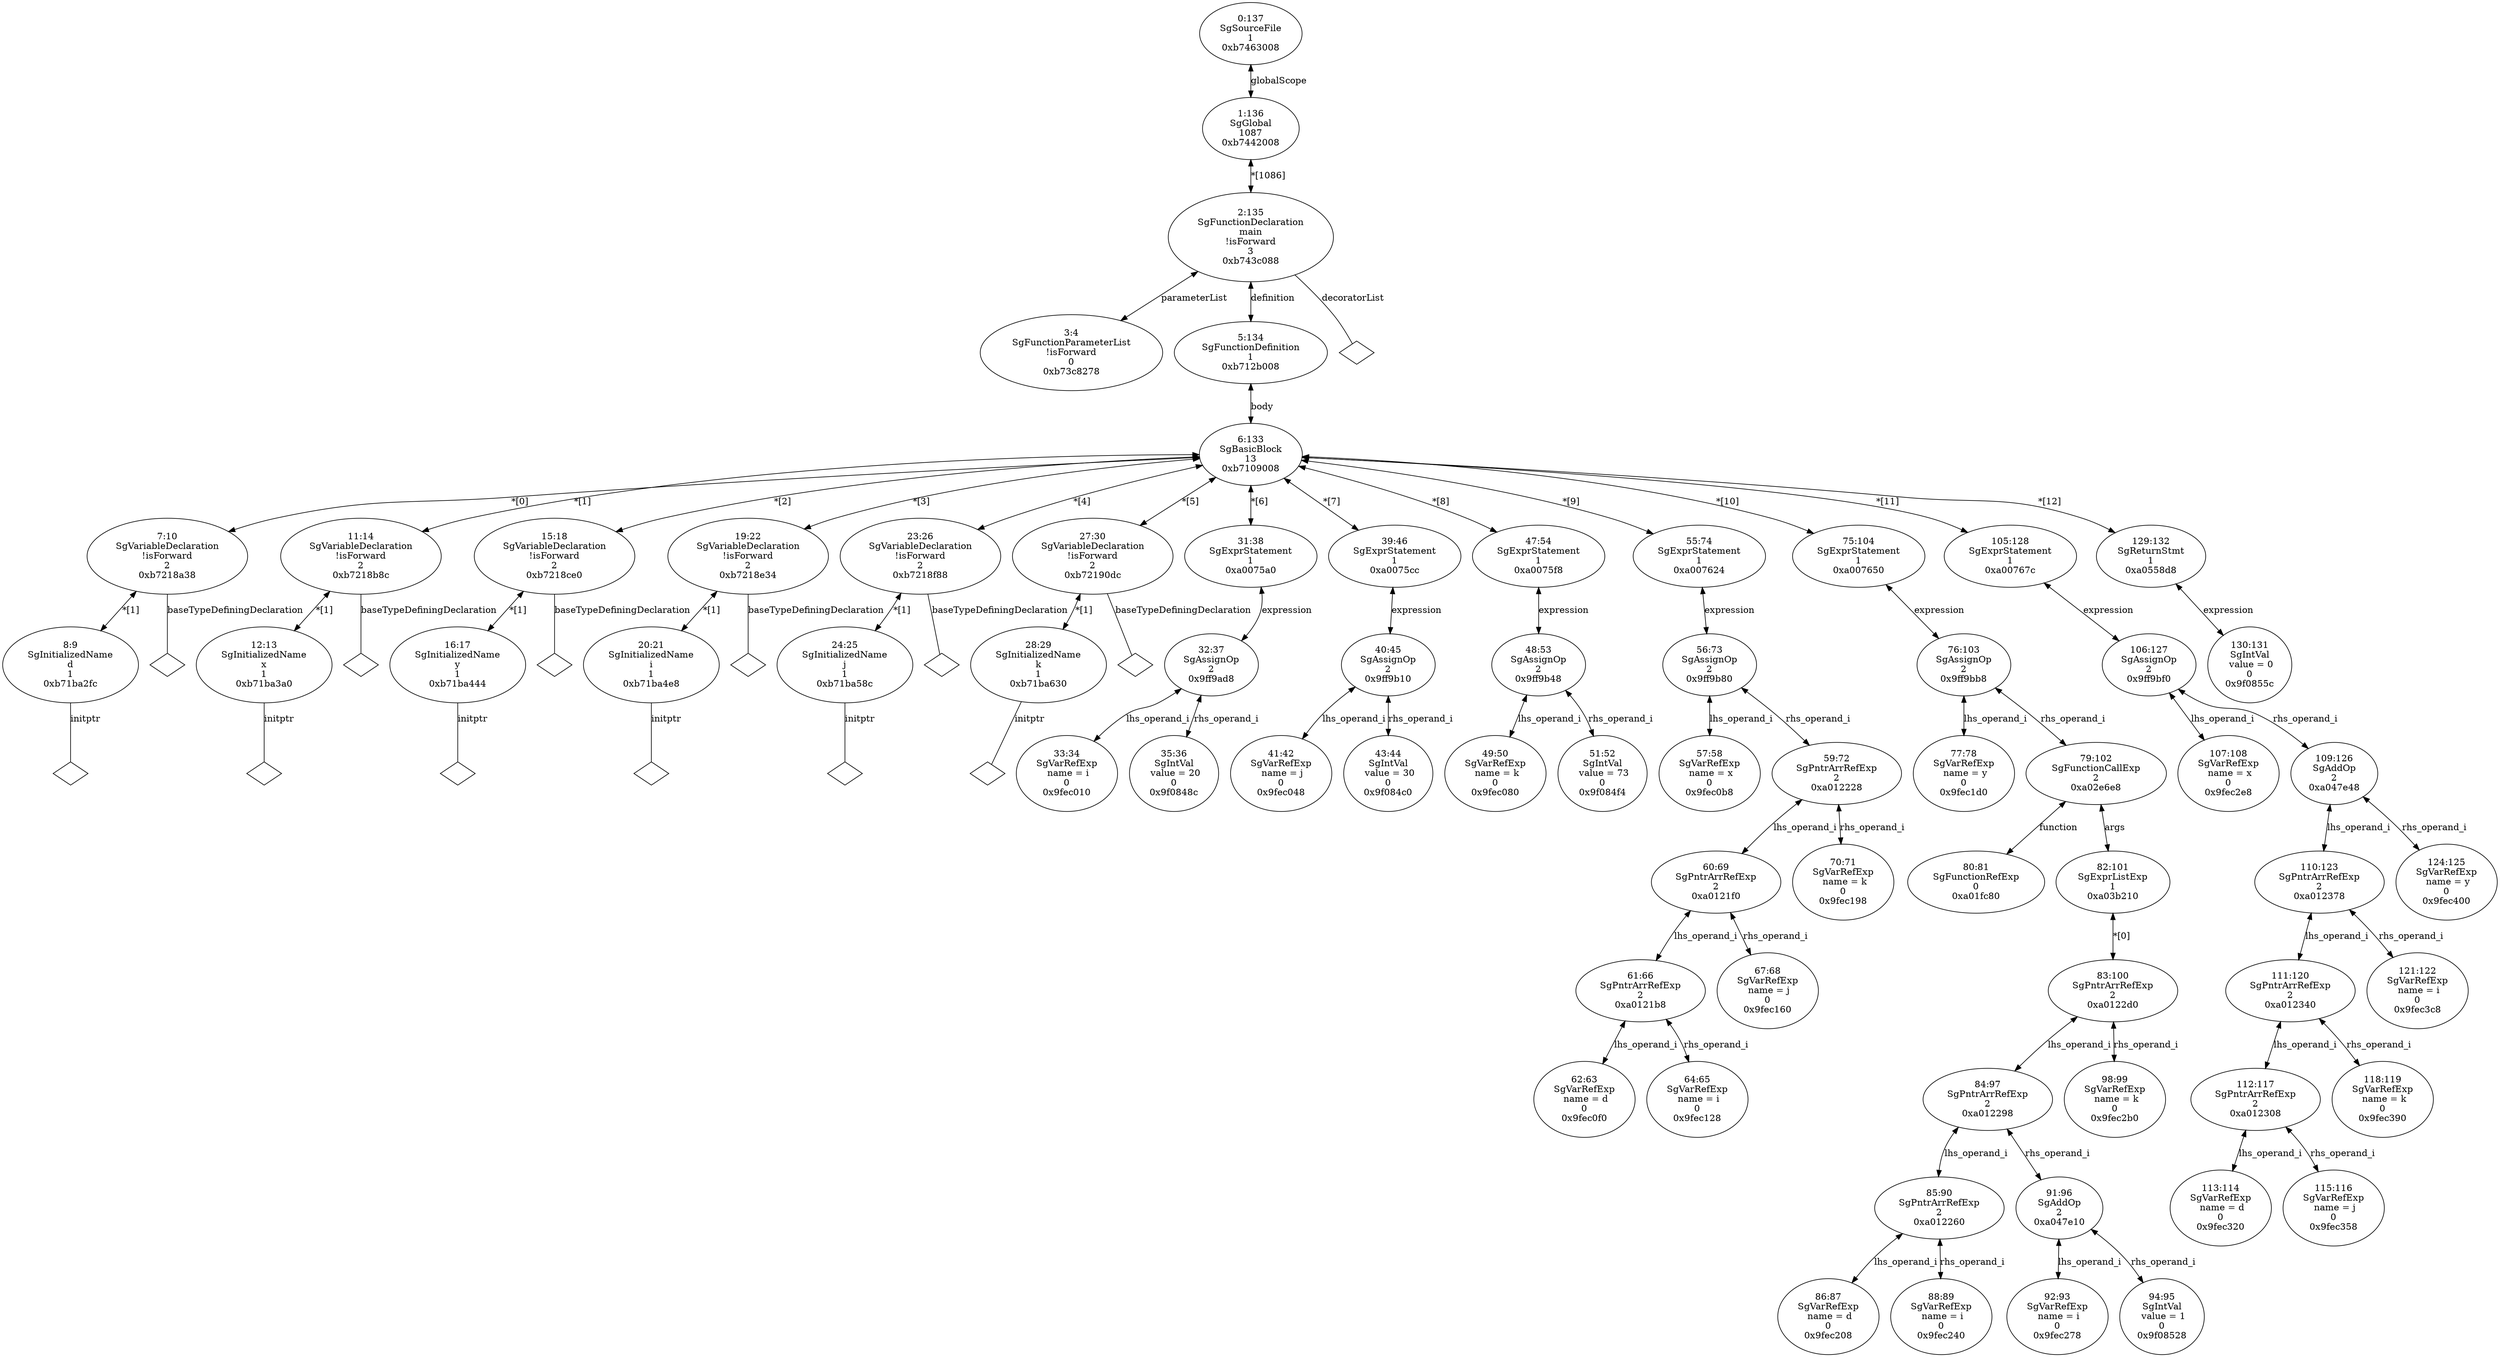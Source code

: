 digraph "G./array-access-3d.c.dot" {
"0xb73c8278"[label="3:4\nSgFunctionParameterList\n!isForward\n0\n0xb73c8278\n" ];
"0xb71ba2fc"[label="8:9\nSgInitializedName\nd\n1\n0xb71ba2fc\n" ];
"0xb71ba2fc" -> "0xb71ba2fc__initptr__null"[label="initptr" dir=none ];
"0xb71ba2fc__initptr__null"[label="" shape=diamond ];
"0xb7218a38"[label="7:10\nSgVariableDeclaration\n!isForward\n2\n0xb7218a38\n" ];
"0xb7218a38" -> "0xb7218a38__baseTypeDefiningDeclaration__null"[label="baseTypeDefiningDeclaration" dir=none ];
"0xb7218a38__baseTypeDefiningDeclaration__null"[label="" shape=diamond ];
"0xb7218a38" -> "0xb71ba2fc"[label="*[1]" dir=both ];
"0xb71ba3a0"[label="12:13\nSgInitializedName\nx\n1\n0xb71ba3a0\n" ];
"0xb71ba3a0" -> "0xb71ba3a0__initptr__null"[label="initptr" dir=none ];
"0xb71ba3a0__initptr__null"[label="" shape=diamond ];
"0xb7218b8c"[label="11:14\nSgVariableDeclaration\n!isForward\n2\n0xb7218b8c\n" ];
"0xb7218b8c" -> "0xb7218b8c__baseTypeDefiningDeclaration__null"[label="baseTypeDefiningDeclaration" dir=none ];
"0xb7218b8c__baseTypeDefiningDeclaration__null"[label="" shape=diamond ];
"0xb7218b8c" -> "0xb71ba3a0"[label="*[1]" dir=both ];
"0xb71ba444"[label="16:17\nSgInitializedName\ny\n1\n0xb71ba444\n" ];
"0xb71ba444" -> "0xb71ba444__initptr__null"[label="initptr" dir=none ];
"0xb71ba444__initptr__null"[label="" shape=diamond ];
"0xb7218ce0"[label="15:18\nSgVariableDeclaration\n!isForward\n2\n0xb7218ce0\n" ];
"0xb7218ce0" -> "0xb7218ce0__baseTypeDefiningDeclaration__null"[label="baseTypeDefiningDeclaration" dir=none ];
"0xb7218ce0__baseTypeDefiningDeclaration__null"[label="" shape=diamond ];
"0xb7218ce0" -> "0xb71ba444"[label="*[1]" dir=both ];
"0xb71ba4e8"[label="20:21\nSgInitializedName\ni\n1\n0xb71ba4e8\n" ];
"0xb71ba4e8" -> "0xb71ba4e8__initptr__null"[label="initptr" dir=none ];
"0xb71ba4e8__initptr__null"[label="" shape=diamond ];
"0xb7218e34"[label="19:22\nSgVariableDeclaration\n!isForward\n2\n0xb7218e34\n" ];
"0xb7218e34" -> "0xb7218e34__baseTypeDefiningDeclaration__null"[label="baseTypeDefiningDeclaration" dir=none ];
"0xb7218e34__baseTypeDefiningDeclaration__null"[label="" shape=diamond ];
"0xb7218e34" -> "0xb71ba4e8"[label="*[1]" dir=both ];
"0xb71ba58c"[label="24:25\nSgInitializedName\nj\n1\n0xb71ba58c\n" ];
"0xb71ba58c" -> "0xb71ba58c__initptr__null"[label="initptr" dir=none ];
"0xb71ba58c__initptr__null"[label="" shape=diamond ];
"0xb7218f88"[label="23:26\nSgVariableDeclaration\n!isForward\n2\n0xb7218f88\n" ];
"0xb7218f88" -> "0xb7218f88__baseTypeDefiningDeclaration__null"[label="baseTypeDefiningDeclaration" dir=none ];
"0xb7218f88__baseTypeDefiningDeclaration__null"[label="" shape=diamond ];
"0xb7218f88" -> "0xb71ba58c"[label="*[1]" dir=both ];
"0xb71ba630"[label="28:29\nSgInitializedName\nk\n1\n0xb71ba630\n" ];
"0xb71ba630" -> "0xb71ba630__initptr__null"[label="initptr" dir=none ];
"0xb71ba630__initptr__null"[label="" shape=diamond ];
"0xb72190dc"[label="27:30\nSgVariableDeclaration\n!isForward\n2\n0xb72190dc\n" ];
"0xb72190dc" -> "0xb72190dc__baseTypeDefiningDeclaration__null"[label="baseTypeDefiningDeclaration" dir=none ];
"0xb72190dc__baseTypeDefiningDeclaration__null"[label="" shape=diamond ];
"0xb72190dc" -> "0xb71ba630"[label="*[1]" dir=both ];
"0x9fec010"[label="33:34\nSgVarRefExp\n name = i\n0\n0x9fec010\n" ];
"0x9f0848c"[label="35:36\nSgIntVal\n value = 20\n0\n0x9f0848c\n" ];
"0x9ff9ad8"[label="32:37\nSgAssignOp\n2\n0x9ff9ad8\n" ];
"0x9ff9ad8" -> "0x9fec010"[label="lhs_operand_i" dir=both ];
"0x9ff9ad8" -> "0x9f0848c"[label="rhs_operand_i" dir=both ];
"0xa0075a0"[label="31:38\nSgExprStatement\n1\n0xa0075a0\n" ];
"0xa0075a0" -> "0x9ff9ad8"[label="expression" dir=both ];
"0x9fec048"[label="41:42\nSgVarRefExp\n name = j\n0\n0x9fec048\n" ];
"0x9f084c0"[label="43:44\nSgIntVal\n value = 30\n0\n0x9f084c0\n" ];
"0x9ff9b10"[label="40:45\nSgAssignOp\n2\n0x9ff9b10\n" ];
"0x9ff9b10" -> "0x9fec048"[label="lhs_operand_i" dir=both ];
"0x9ff9b10" -> "0x9f084c0"[label="rhs_operand_i" dir=both ];
"0xa0075cc"[label="39:46\nSgExprStatement\n1\n0xa0075cc\n" ];
"0xa0075cc" -> "0x9ff9b10"[label="expression" dir=both ];
"0x9fec080"[label="49:50\nSgVarRefExp\n name = k\n0\n0x9fec080\n" ];
"0x9f084f4"[label="51:52\nSgIntVal\n value = 73\n0\n0x9f084f4\n" ];
"0x9ff9b48"[label="48:53\nSgAssignOp\n2\n0x9ff9b48\n" ];
"0x9ff9b48" -> "0x9fec080"[label="lhs_operand_i" dir=both ];
"0x9ff9b48" -> "0x9f084f4"[label="rhs_operand_i" dir=both ];
"0xa0075f8"[label="47:54\nSgExprStatement\n1\n0xa0075f8\n" ];
"0xa0075f8" -> "0x9ff9b48"[label="expression" dir=both ];
"0x9fec0b8"[label="57:58\nSgVarRefExp\n name = x\n0\n0x9fec0b8\n" ];
"0x9fec0f0"[label="62:63\nSgVarRefExp\n name = d\n0\n0x9fec0f0\n" ];
"0x9fec128"[label="64:65\nSgVarRefExp\n name = i\n0\n0x9fec128\n" ];
"0xa0121b8"[label="61:66\nSgPntrArrRefExp\n2\n0xa0121b8\n" ];
"0xa0121b8" -> "0x9fec0f0"[label="lhs_operand_i" dir=both ];
"0xa0121b8" -> "0x9fec128"[label="rhs_operand_i" dir=both ];
"0x9fec160"[label="67:68\nSgVarRefExp\n name = j\n0\n0x9fec160\n" ];
"0xa0121f0"[label="60:69\nSgPntrArrRefExp\n2\n0xa0121f0\n" ];
"0xa0121f0" -> "0xa0121b8"[label="lhs_operand_i" dir=both ];
"0xa0121f0" -> "0x9fec160"[label="rhs_operand_i" dir=both ];
"0x9fec198"[label="70:71\nSgVarRefExp\n name = k\n0\n0x9fec198\n" ];
"0xa012228"[label="59:72\nSgPntrArrRefExp\n2\n0xa012228\n" ];
"0xa012228" -> "0xa0121f0"[label="lhs_operand_i" dir=both ];
"0xa012228" -> "0x9fec198"[label="rhs_operand_i" dir=both ];
"0x9ff9b80"[label="56:73\nSgAssignOp\n2\n0x9ff9b80\n" ];
"0x9ff9b80" -> "0x9fec0b8"[label="lhs_operand_i" dir=both ];
"0x9ff9b80" -> "0xa012228"[label="rhs_operand_i" dir=both ];
"0xa007624"[label="55:74\nSgExprStatement\n1\n0xa007624\n" ];
"0xa007624" -> "0x9ff9b80"[label="expression" dir=both ];
"0x9fec1d0"[label="77:78\nSgVarRefExp\n name = y\n0\n0x9fec1d0\n" ];
"0xa01fc80"[label="80:81\nSgFunctionRefExp\n0\n0xa01fc80\n" ];
"0x9fec208"[label="86:87\nSgVarRefExp\n name = d\n0\n0x9fec208\n" ];
"0x9fec240"[label="88:89\nSgVarRefExp\n name = i\n0\n0x9fec240\n" ];
"0xa012260"[label="85:90\nSgPntrArrRefExp\n2\n0xa012260\n" ];
"0xa012260" -> "0x9fec208"[label="lhs_operand_i" dir=both ];
"0xa012260" -> "0x9fec240"[label="rhs_operand_i" dir=both ];
"0x9fec278"[label="92:93\nSgVarRefExp\n name = i\n0\n0x9fec278\n" ];
"0x9f08528"[label="94:95\nSgIntVal\n value = 1\n0\n0x9f08528\n" ];
"0xa047e10"[label="91:96\nSgAddOp\n2\n0xa047e10\n" ];
"0xa047e10" -> "0x9fec278"[label="lhs_operand_i" dir=both ];
"0xa047e10" -> "0x9f08528"[label="rhs_operand_i" dir=both ];
"0xa012298"[label="84:97\nSgPntrArrRefExp\n2\n0xa012298\n" ];
"0xa012298" -> "0xa012260"[label="lhs_operand_i" dir=both ];
"0xa012298" -> "0xa047e10"[label="rhs_operand_i" dir=both ];
"0x9fec2b0"[label="98:99\nSgVarRefExp\n name = k\n0\n0x9fec2b0\n" ];
"0xa0122d0"[label="83:100\nSgPntrArrRefExp\n2\n0xa0122d0\n" ];
"0xa0122d0" -> "0xa012298"[label="lhs_operand_i" dir=both ];
"0xa0122d0" -> "0x9fec2b0"[label="rhs_operand_i" dir=both ];
"0xa03b210"[label="82:101\nSgExprListExp\n1\n0xa03b210\n" ];
"0xa03b210" -> "0xa0122d0"[label="*[0]" dir=both ];
"0xa02e6e8"[label="79:102\nSgFunctionCallExp\n2\n0xa02e6e8\n" ];
"0xa02e6e8" -> "0xa01fc80"[label="function" dir=both ];
"0xa02e6e8" -> "0xa03b210"[label="args" dir=both ];
"0x9ff9bb8"[label="76:103\nSgAssignOp\n2\n0x9ff9bb8\n" ];
"0x9ff9bb8" -> "0x9fec1d0"[label="lhs_operand_i" dir=both ];
"0x9ff9bb8" -> "0xa02e6e8"[label="rhs_operand_i" dir=both ];
"0xa007650"[label="75:104\nSgExprStatement\n1\n0xa007650\n" ];
"0xa007650" -> "0x9ff9bb8"[label="expression" dir=both ];
"0x9fec2e8"[label="107:108\nSgVarRefExp\n name = x\n0\n0x9fec2e8\n" ];
"0x9fec320"[label="113:114\nSgVarRefExp\n name = d\n0\n0x9fec320\n" ];
"0x9fec358"[label="115:116\nSgVarRefExp\n name = j\n0\n0x9fec358\n" ];
"0xa012308"[label="112:117\nSgPntrArrRefExp\n2\n0xa012308\n" ];
"0xa012308" -> "0x9fec320"[label="lhs_operand_i" dir=both ];
"0xa012308" -> "0x9fec358"[label="rhs_operand_i" dir=both ];
"0x9fec390"[label="118:119\nSgVarRefExp\n name = k\n0\n0x9fec390\n" ];
"0xa012340"[label="111:120\nSgPntrArrRefExp\n2\n0xa012340\n" ];
"0xa012340" -> "0xa012308"[label="lhs_operand_i" dir=both ];
"0xa012340" -> "0x9fec390"[label="rhs_operand_i" dir=both ];
"0x9fec3c8"[label="121:122\nSgVarRefExp\n name = i\n0\n0x9fec3c8\n" ];
"0xa012378"[label="110:123\nSgPntrArrRefExp\n2\n0xa012378\n" ];
"0xa012378" -> "0xa012340"[label="lhs_operand_i" dir=both ];
"0xa012378" -> "0x9fec3c8"[label="rhs_operand_i" dir=both ];
"0x9fec400"[label="124:125\nSgVarRefExp\n name = y\n0\n0x9fec400\n" ];
"0xa047e48"[label="109:126\nSgAddOp\n2\n0xa047e48\n" ];
"0xa047e48" -> "0xa012378"[label="lhs_operand_i" dir=both ];
"0xa047e48" -> "0x9fec400"[label="rhs_operand_i" dir=both ];
"0x9ff9bf0"[label="106:127\nSgAssignOp\n2\n0x9ff9bf0\n" ];
"0x9ff9bf0" -> "0x9fec2e8"[label="lhs_operand_i" dir=both ];
"0x9ff9bf0" -> "0xa047e48"[label="rhs_operand_i" dir=both ];
"0xa00767c"[label="105:128\nSgExprStatement\n1\n0xa00767c\n" ];
"0xa00767c" -> "0x9ff9bf0"[label="expression" dir=both ];
"0x9f0855c"[label="130:131\nSgIntVal\n value = 0\n0\n0x9f0855c\n" ];
"0xa0558d8"[label="129:132\nSgReturnStmt\n1\n0xa0558d8\n" ];
"0xa0558d8" -> "0x9f0855c"[label="expression" dir=both ];
"0xb7109008"[label="6:133\nSgBasicBlock\n13\n0xb7109008\n" ];
"0xb7109008" -> "0xb7218a38"[label="*[0]" dir=both ];
"0xb7109008" -> "0xb7218b8c"[label="*[1]" dir=both ];
"0xb7109008" -> "0xb7218ce0"[label="*[2]" dir=both ];
"0xb7109008" -> "0xb7218e34"[label="*[3]" dir=both ];
"0xb7109008" -> "0xb7218f88"[label="*[4]" dir=both ];
"0xb7109008" -> "0xb72190dc"[label="*[5]" dir=both ];
"0xb7109008" -> "0xa0075a0"[label="*[6]" dir=both ];
"0xb7109008" -> "0xa0075cc"[label="*[7]" dir=both ];
"0xb7109008" -> "0xa0075f8"[label="*[8]" dir=both ];
"0xb7109008" -> "0xa007624"[label="*[9]" dir=both ];
"0xb7109008" -> "0xa007650"[label="*[10]" dir=both ];
"0xb7109008" -> "0xa00767c"[label="*[11]" dir=both ];
"0xb7109008" -> "0xa0558d8"[label="*[12]" dir=both ];
"0xb712b008"[label="5:134\nSgFunctionDefinition\n1\n0xb712b008\n" ];
"0xb712b008" -> "0xb7109008"[label="body" dir=both ];
"0xb743c088"[label="2:135\nSgFunctionDeclaration\nmain\n!isForward\n3\n0xb743c088\n" ];
"0xb743c088" -> "0xb73c8278"[label="parameterList" dir=both ];
"0xb743c088" -> "0xb743c088__decoratorList__null"[label="decoratorList" dir=none ];
"0xb743c088__decoratorList__null"[label="" shape=diamond ];
"0xb743c088" -> "0xb712b008"[label="definition" dir=both ];
"0xb7442008"[label="1:136\nSgGlobal\n1087\n0xb7442008\n" ];
"0xb7442008" -> "0xb743c088"[label="*[1086]" dir=both ];
"0xb7463008"[label="0:137\nSgSourceFile\n1\n0xb7463008\n" ];
"0xb7463008" -> "0xb7442008"[label="globalScope" dir=both ];
}
